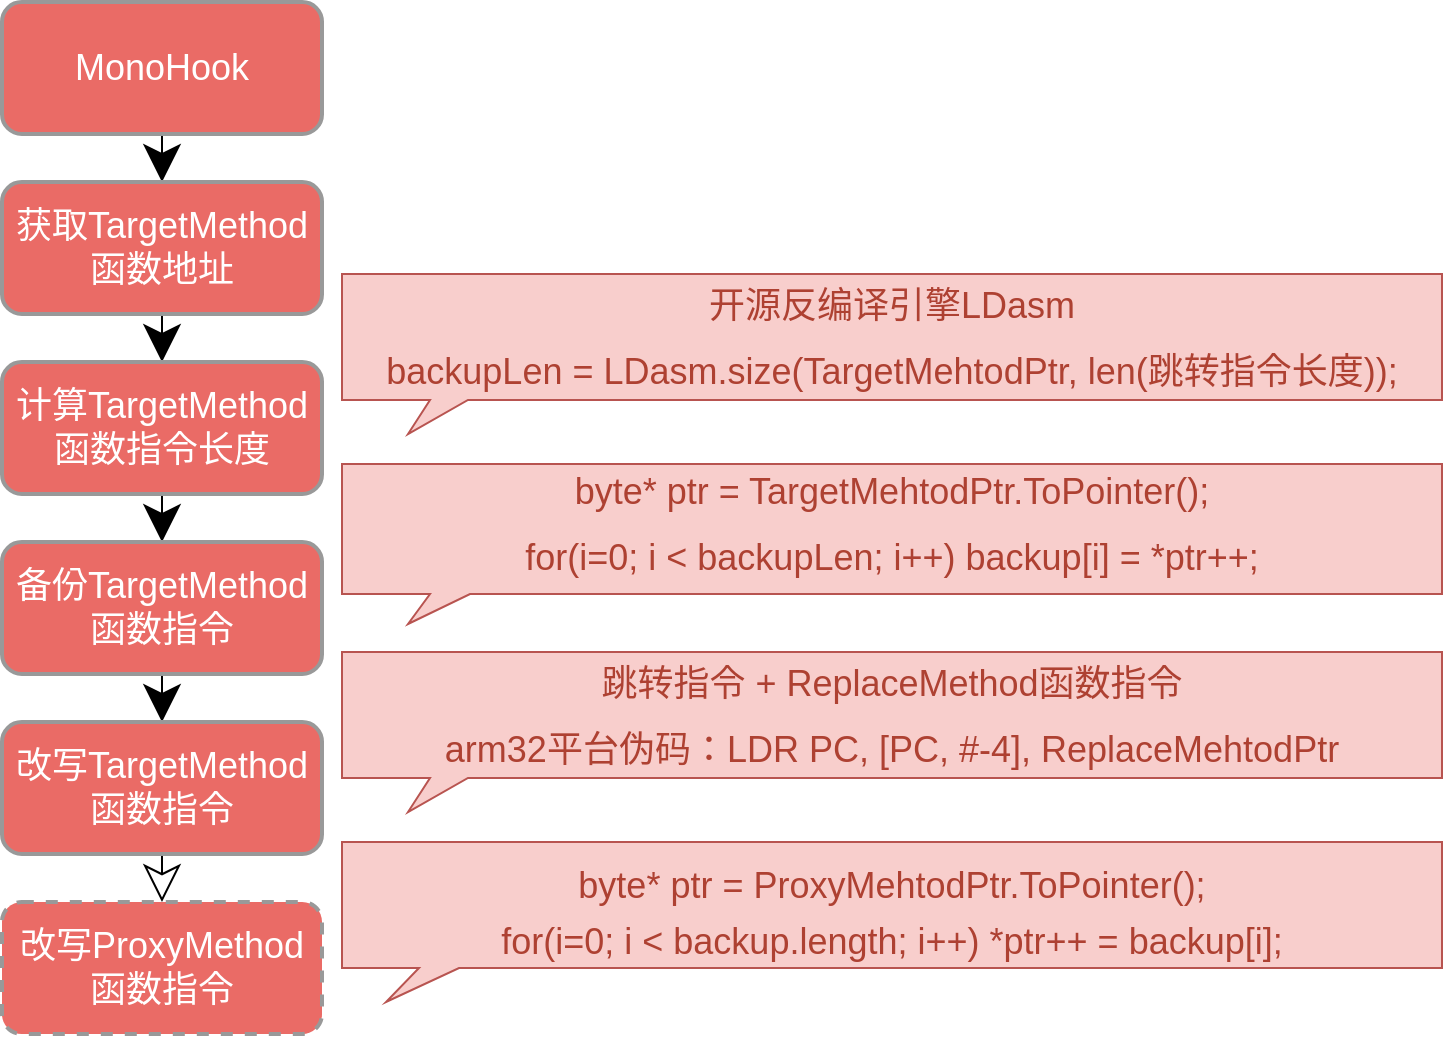 <mxfile version="12.8.2" type="github">
  <diagram id="-Knro7iIvr_-B3o6s4ao" name="第 1 页">
    <mxGraphModel dx="1403" dy="726" grid="1" gridSize="10" guides="1" tooltips="1" connect="1" arrows="1" fold="1" page="1" pageScale="1" pageWidth="827" pageHeight="1169" math="0" shadow="0">
      <root>
        <mxCell id="0" />
        <mxCell id="1" parent="0" />
        <mxCell id="ZxJP3PbZOqRX26u-WClF-28" style="edgeStyle=orthogonalEdgeStyle;rounded=0;comic=0;jumpStyle=none;jumpSize=16;orthogonalLoop=1;jettySize=auto;html=1;exitX=0.5;exitY=1;exitDx=0;exitDy=0;entryX=0.5;entryY=0;entryDx=0;entryDy=0;shadow=0;startSize=9;endArrow=classic;endFill=1;endSize=16;" parent="1" source="ZxJP3PbZOqRX26u-WClF-14" target="ZxJP3PbZOqRX26u-WClF-15" edge="1">
          <mxGeometry relative="1" as="geometry" />
        </mxCell>
        <mxCell id="ZxJP3PbZOqRX26u-WClF-14" value="&lt;font color=&quot;#ffffff&quot;&gt;&lt;font style=&quot;font-size: 18px&quot;&gt;MonoHook&lt;/font&gt;&lt;br&gt;&lt;/font&gt;" style="rounded=1;whiteSpace=wrap;html=1;fillColor=#EA6B66;strokeColor=#999999;strokeWidth=2;shadow=0;" parent="1" vertex="1">
          <mxGeometry x="30" y="970" width="160" height="66" as="geometry" />
        </mxCell>
        <mxCell id="ZxJP3PbZOqRX26u-WClF-29" style="edgeStyle=orthogonalEdgeStyle;rounded=0;comic=0;jumpStyle=none;jumpSize=16;orthogonalLoop=1;jettySize=auto;html=1;exitX=0.5;exitY=1;exitDx=0;exitDy=0;entryX=0.5;entryY=0;entryDx=0;entryDy=0;shadow=0;startSize=9;endArrow=classic;endFill=1;endSize=16;" parent="1" source="ZxJP3PbZOqRX26u-WClF-15" target="ZxJP3PbZOqRX26u-WClF-16" edge="1">
          <mxGeometry relative="1" as="geometry" />
        </mxCell>
        <mxCell id="ZxJP3PbZOqRX26u-WClF-15" value="&lt;span style=&quot;color: rgb(255 , 255 , 255) ; font-size: 18px&quot;&gt;获取&lt;/span&gt;&lt;font color=&quot;#ffffff&quot;&gt;&lt;font style=&quot;font-size: 18px&quot;&gt;TargetMethod&lt;br&gt;函数地址&lt;/font&gt;&lt;br&gt;&lt;/font&gt;" style="rounded=1;whiteSpace=wrap;html=1;fillColor=#EA6B66;strokeColor=#999999;strokeWidth=2;" parent="1" vertex="1">
          <mxGeometry x="30" y="1060" width="160" height="66" as="geometry" />
        </mxCell>
        <mxCell id="ZxJP3PbZOqRX26u-WClF-30" style="edgeStyle=orthogonalEdgeStyle;rounded=0;comic=0;jumpStyle=none;jumpSize=16;orthogonalLoop=1;jettySize=auto;html=1;exitX=0.5;exitY=1;exitDx=0;exitDy=0;entryX=0.5;entryY=0;entryDx=0;entryDy=0;shadow=0;startSize=9;endArrow=classic;endFill=1;endSize=16;" parent="1" source="ZxJP3PbZOqRX26u-WClF-16" target="ZxJP3PbZOqRX26u-WClF-18" edge="1">
          <mxGeometry relative="1" as="geometry" />
        </mxCell>
        <mxCell id="ZxJP3PbZOqRX26u-WClF-16" value="&lt;span style=&quot;color: rgb(255 , 255 , 255) ; font-size: 18px&quot;&gt;计算&lt;/span&gt;&lt;span style=&quot;color: rgb(255 , 255 , 255) ; font-size: 18px&quot;&gt;TargetMethod函数&lt;/span&gt;&lt;span style=&quot;color: rgb(255 , 255 , 255) ; font-size: 18px&quot;&gt;指令长度&lt;/span&gt;&lt;font color=&quot;#ffffff&quot;&gt;&lt;br&gt;&lt;/font&gt;" style="rounded=1;whiteSpace=wrap;html=1;fillColor=#EA6B66;strokeColor=#999999;strokeWidth=2;" parent="1" vertex="1">
          <mxGeometry x="30" y="1150" width="160" height="66" as="geometry" />
        </mxCell>
        <mxCell id="ZxJP3PbZOqRX26u-WClF-17" value="&lt;p style=&quot;line-height: 180% ; font-size: 18px&quot;&gt;&lt;font color=&quot;#ae4132&quot; style=&quot;font-size: 18px&quot;&gt;&lt;span&gt;开源反编译引擎LDasm&lt;br&gt;&lt;/span&gt;&lt;/font&gt;&lt;span style=&quot;color: rgb(174 , 65 , 50)&quot;&gt;backupL&lt;/span&gt;&lt;span style=&quot;color: rgb(174 , 65 , 50)&quot;&gt;en = LDasm.size(&lt;/span&gt;&lt;span style=&quot;color: rgb(174 , 65 , 50)&quot;&gt;TargetMehtodPtr, len(跳转指令长度));&lt;/span&gt;&lt;/p&gt;" style="shape=callout;whiteSpace=wrap;html=1;perimeter=calloutPerimeter;fillColor=#f8cecc;strokeColor=#b85450;size=17;position=0.08;position2=0.06;base=19;flipV=0;flipH=0;" parent="1" vertex="1">
          <mxGeometry x="200" y="1106" width="550" height="80" as="geometry" />
        </mxCell>
        <mxCell id="ZxJP3PbZOqRX26u-WClF-31" style="edgeStyle=orthogonalEdgeStyle;rounded=0;comic=0;jumpStyle=none;jumpSize=16;orthogonalLoop=1;jettySize=auto;html=1;exitX=0.5;exitY=1;exitDx=0;exitDy=0;entryX=0.5;entryY=0;entryDx=0;entryDy=0;shadow=0;startSize=9;endArrow=classic;endFill=1;endSize=16;" parent="1" source="ZxJP3PbZOqRX26u-WClF-18" target="ZxJP3PbZOqRX26u-WClF-19" edge="1">
          <mxGeometry relative="1" as="geometry" />
        </mxCell>
        <mxCell id="ZxJP3PbZOqRX26u-WClF-18" value="&lt;font color=&quot;#ffffff&quot;&gt;&lt;span style=&quot;font-size: 18px&quot;&gt;备份TargetMethod函数指令&lt;/span&gt;&lt;br&gt;&lt;/font&gt;" style="rounded=1;whiteSpace=wrap;html=1;fillColor=#EA6B66;strokeColor=#999999;strokeWidth=2;" parent="1" vertex="1">
          <mxGeometry x="30" y="1240" width="160" height="66" as="geometry" />
        </mxCell>
        <mxCell id="ZxJP3PbZOqRX26u-WClF-22" style="edgeStyle=orthogonalEdgeStyle;orthogonalLoop=1;jettySize=auto;html=1;exitX=0.5;exitY=1;exitDx=0;exitDy=0;entryX=0.5;entryY=0;entryDx=0;entryDy=0;endArrow=classic;endFill=0;rounded=0;startSize=9;endSize=16;jumpStyle=none;comic=0;shadow=0;jumpSize=16;" parent="1" source="ZxJP3PbZOqRX26u-WClF-19" target="ZxJP3PbZOqRX26u-WClF-21" edge="1">
          <mxGeometry relative="1" as="geometry" />
        </mxCell>
        <mxCell id="ZxJP3PbZOqRX26u-WClF-19" value="&lt;font color=&quot;#ffffff&quot;&gt;&lt;span style=&quot;font-size: 18px&quot;&gt;改写TargetMethod函数指令&lt;/span&gt;&lt;br&gt;&lt;/font&gt;" style="rounded=1;whiteSpace=wrap;html=1;fillColor=#EA6B66;strokeColor=#999999;strokeWidth=2;" parent="1" vertex="1">
          <mxGeometry x="30" y="1330" width="160" height="66" as="geometry" />
        </mxCell>
        <mxCell id="ZxJP3PbZOqRX26u-WClF-21" value="&lt;font color=&quot;#ffffff&quot;&gt;&lt;span style=&quot;font-size: 18px&quot;&gt;改写ProxyMethod&lt;br&gt;函数指令&lt;/span&gt;&lt;br&gt;&lt;/font&gt;" style="rounded=1;whiteSpace=wrap;html=1;fillColor=#EA6B66;strokeColor=#999999;dashed=1;shadow=0;strokeWidth=2;comic=0;" parent="1" vertex="1">
          <mxGeometry x="30" y="1420" width="160" height="66" as="geometry" />
        </mxCell>
        <mxCell id="ZxJP3PbZOqRX26u-WClF-23" value="&lt;p style=&quot;line-height: 0% ; font-size: 18px&quot;&gt;&lt;span style=&quot;color: rgb(174 , 65 , 50)&quot;&gt;byte* ptr = ProxyMehtodPtr.ToPointer();&lt;/span&gt;&lt;br&gt;&lt;/p&gt;&lt;span style=&quot;color: rgb(174 , 65 , 50) ; font-size: 18px&quot;&gt;&lt;font style=&quot;font-size: 18px&quot;&gt;for(i=0; i &amp;lt; backup.length; i++) *ptr++ = backup[i];&lt;/font&gt;&lt;br&gt;&lt;/span&gt;" style="shape=callout;whiteSpace=wrap;html=1;perimeter=calloutPerimeter;fillColor=#f8cecc;strokeColor=#b85450;size=17;position=0.07;position2=0.04;rotation=0;flipV=0;flipH=0;" parent="1" vertex="1">
          <mxGeometry x="200" y="1390" width="550" height="80" as="geometry" />
        </mxCell>
        <mxCell id="ZxJP3PbZOqRX26u-WClF-26" value="&lt;p style=&quot;line-height: 60% ; font-size: 18px&quot;&gt;&lt;font style=&quot;font-size: 18px&quot;&gt;&lt;span style=&quot;color: rgb(174 , 65 , 50)&quot;&gt;byte* ptr = TargetMehtodPtr.ToPointer();&lt;/span&gt;&lt;br&gt;&lt;/font&gt;&lt;/p&gt;&lt;p style=&quot;line-height: 110% ; font-size: 18px&quot;&gt;&lt;span style=&quot;color: rgb(174 , 65 , 50)&quot;&gt;&lt;font style=&quot;font-size: 18px&quot;&gt;for(i=0; i &amp;lt;&amp;nbsp;&lt;/font&gt;&lt;/span&gt;&lt;span style=&quot;color: rgb(174 , 65 , 50)&quot;&gt;backupL&lt;/span&gt;&lt;span style=&quot;color: rgb(174 , 65 , 50)&quot;&gt;en&lt;/span&gt;&lt;span style=&quot;color: rgb(174 , 65 , 50)&quot;&gt;&lt;font style=&quot;font-size: 18px&quot;&gt;; i++) backup[i] = *ptr++;&lt;/font&gt;&lt;/span&gt;&lt;/p&gt;" style="shape=callout;whiteSpace=wrap;html=1;perimeter=calloutPerimeter;fillColor=#f8cecc;strokeColor=#b85450;size=15;position=0.08;position2=0.06;flipV=0;flipH=0;" parent="1" vertex="1">
          <mxGeometry x="200" y="1201" width="550" height="80" as="geometry" />
        </mxCell>
        <mxCell id="QaXeI7x1e-ukclEm1-BY-3" value="&lt;p style=&quot;line-height: 180% ; font-size: 18px&quot;&gt;&lt;span style=&quot;color: rgb(174 , 65 , 50)&quot;&gt;跳转指令 + ReplaceMethod函数指令&lt;/span&gt;&lt;font color=&quot;#ae4132&quot; style=&quot;font-size: 18px&quot;&gt;&lt;span&gt;&lt;br&gt;&lt;/span&gt;&lt;/font&gt;&lt;span style=&quot;color: rgb(174 , 65 , 50)&quot;&gt;arm32平台伪码：LDR PC, [PC, #-4], ReplaceMehtodPtr&lt;/span&gt;&lt;br&gt;&lt;/p&gt;" style="shape=callout;whiteSpace=wrap;html=1;perimeter=calloutPerimeter;fillColor=#f8cecc;strokeColor=#b85450;size=17;position=0.08;position2=0.06;base=19;flipV=0;flipH=0;" vertex="1" parent="1">
          <mxGeometry x="200" y="1295" width="550" height="80" as="geometry" />
        </mxCell>
      </root>
    </mxGraphModel>
  </diagram>
</mxfile>

